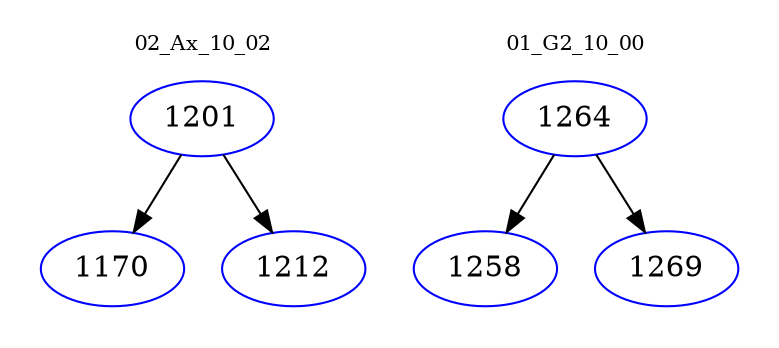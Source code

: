 digraph{
subgraph cluster_0 {
color = white
label = "02_Ax_10_02";
fontsize=10;
T0_1201 [label="1201", color="blue"]
T0_1201 -> T0_1170 [color="black"]
T0_1170 [label="1170", color="blue"]
T0_1201 -> T0_1212 [color="black"]
T0_1212 [label="1212", color="blue"]
}
subgraph cluster_1 {
color = white
label = "01_G2_10_00";
fontsize=10;
T1_1264 [label="1264", color="blue"]
T1_1264 -> T1_1258 [color="black"]
T1_1258 [label="1258", color="blue"]
T1_1264 -> T1_1269 [color="black"]
T1_1269 [label="1269", color="blue"]
}
}
